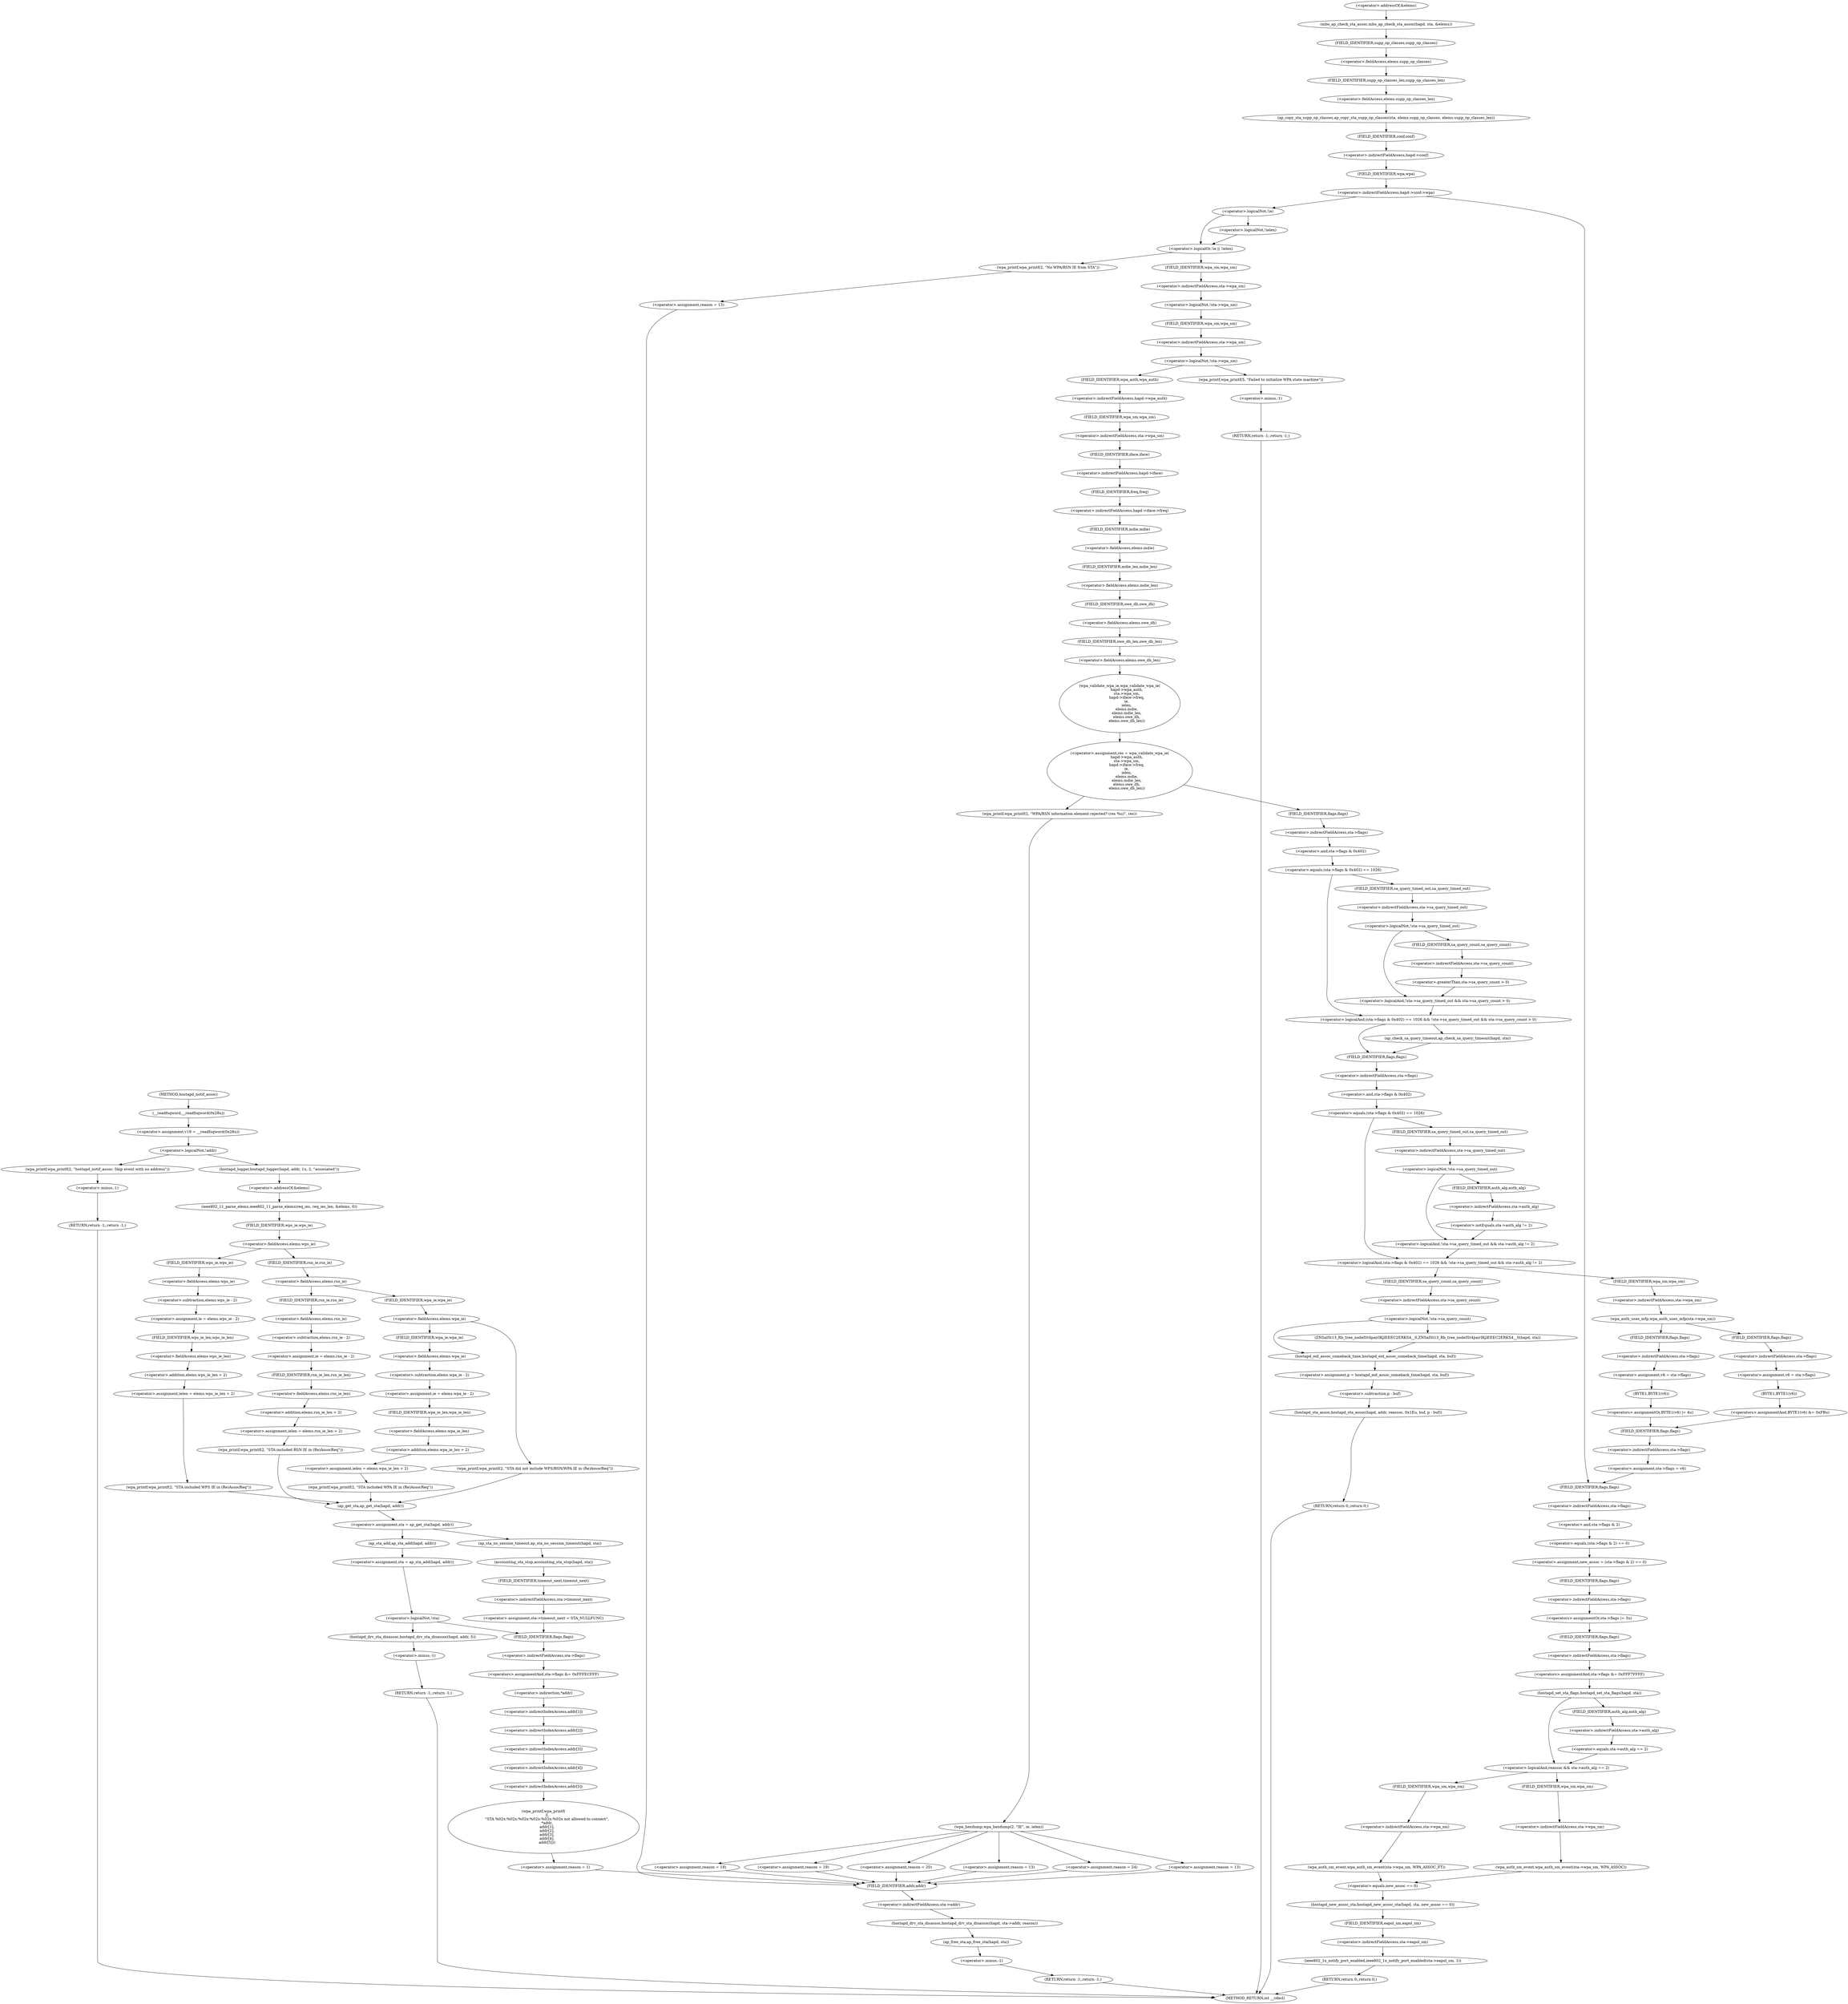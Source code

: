 digraph hostapd_notif_assoc {  
"1000130" [label = "(<operator>.assignment,v19 = __readfsqword(0x28u))" ]
"1000132" [label = "(__readfsqword,__readfsqword(0x28u))" ]
"1000135" [label = "(<operator>.logicalNot,!addr)" ]
"1000138" [label = "(wpa_printf,wpa_printf(2, \"hostapd_notif_assoc: Skip event with no address\"))" ]
"1000141" [label = "(RETURN,return -1;,return -1;)" ]
"1000142" [label = "(<operator>.minus,-1)" ]
"1000144" [label = "(hostapd_logger,hostapd_logger(hapd, addr, 1u, 2, \"associated\"))" ]
"1000150" [label = "(ieee802_11_parse_elems,ieee802_11_parse_elems(req_ies, req_ies_len, &elems, 0))" ]
"1000153" [label = "(<operator>.addressOf,&elems)" ]
"1000157" [label = "(<operator>.fieldAccess,elems.wps_ie)" ]
"1000159" [label = "(FIELD_IDENTIFIER,wps_ie,wps_ie)" ]
"1000161" [label = "(<operator>.assignment,ie = elems.wps_ie - 2)" ]
"1000163" [label = "(<operator>.subtraction,elems.wps_ie - 2)" ]
"1000164" [label = "(<operator>.fieldAccess,elems.wps_ie)" ]
"1000166" [label = "(FIELD_IDENTIFIER,wps_ie,wps_ie)" ]
"1000168" [label = "(<operator>.assignment,ielen = elems.wps_ie_len + 2)" ]
"1000170" [label = "(<operator>.addition,elems.wps_ie_len + 2)" ]
"1000171" [label = "(<operator>.fieldAccess,elems.wps_ie_len)" ]
"1000173" [label = "(FIELD_IDENTIFIER,wps_ie_len,wps_ie_len)" ]
"1000175" [label = "(wpa_printf,wpa_printf(2, \"STA included WPS IE in (Re)AssocReq\"))" ]
"1000180" [label = "(<operator>.fieldAccess,elems.rsn_ie)" ]
"1000182" [label = "(FIELD_IDENTIFIER,rsn_ie,rsn_ie)" ]
"1000184" [label = "(<operator>.assignment,ie = elems.rsn_ie - 2)" ]
"1000186" [label = "(<operator>.subtraction,elems.rsn_ie - 2)" ]
"1000187" [label = "(<operator>.fieldAccess,elems.rsn_ie)" ]
"1000189" [label = "(FIELD_IDENTIFIER,rsn_ie,rsn_ie)" ]
"1000191" [label = "(<operator>.assignment,ielen = elems.rsn_ie_len + 2)" ]
"1000193" [label = "(<operator>.addition,elems.rsn_ie_len + 2)" ]
"1000194" [label = "(<operator>.fieldAccess,elems.rsn_ie_len)" ]
"1000196" [label = "(FIELD_IDENTIFIER,rsn_ie_len,rsn_ie_len)" ]
"1000198" [label = "(wpa_printf,wpa_printf(2, \"STA included RSN IE in (Re)AssocReq\"))" ]
"1000203" [label = "(<operator>.fieldAccess,elems.wpa_ie)" ]
"1000205" [label = "(FIELD_IDENTIFIER,wpa_ie,wpa_ie)" ]
"1000207" [label = "(<operator>.assignment,ie = elems.wpa_ie - 2)" ]
"1000209" [label = "(<operator>.subtraction,elems.wpa_ie - 2)" ]
"1000210" [label = "(<operator>.fieldAccess,elems.wpa_ie)" ]
"1000212" [label = "(FIELD_IDENTIFIER,wpa_ie,wpa_ie)" ]
"1000214" [label = "(<operator>.assignment,ielen = elems.wpa_ie_len + 2)" ]
"1000216" [label = "(<operator>.addition,elems.wpa_ie_len + 2)" ]
"1000217" [label = "(<operator>.fieldAccess,elems.wpa_ie_len)" ]
"1000219" [label = "(FIELD_IDENTIFIER,wpa_ie_len,wpa_ie_len)" ]
"1000221" [label = "(wpa_printf,wpa_printf(2, \"STA included WPA IE in (Re)AssocReq\"))" ]
"1000228" [label = "(wpa_printf,wpa_printf(2, \"STA did not include WPS/RSN/WPA IE in (Re)AssocReq\"))" ]
"1000231" [label = "(<operator>.assignment,sta = ap_get_sta(hapd, addr))" ]
"1000233" [label = "(ap_get_sta,ap_get_sta(hapd, addr))" ]
"1000239" [label = "(ap_sta_no_session_timeout,ap_sta_no_session_timeout(hapd, sta))" ]
"1000242" [label = "(accounting_sta_stop,accounting_sta_stop(hapd, sta))" ]
"1000245" [label = "(<operator>.assignment,sta->timeout_next = STA_NULLFUNC)" ]
"1000246" [label = "(<operator>.indirectFieldAccess,sta->timeout_next)" ]
"1000248" [label = "(FIELD_IDENTIFIER,timeout_next,timeout_next)" ]
"1000252" [label = "(<operator>.assignment,sta = ap_sta_add(hapd, addr))" ]
"1000254" [label = "(ap_sta_add,ap_sta_add(hapd, addr))" ]
"1000258" [label = "(<operator>.logicalNot,!sta)" ]
"1000261" [label = "(hostapd_drv_sta_disassoc,hostapd_drv_sta_disassoc(hapd, addr, 5))" ]
"1000265" [label = "(RETURN,return -1;,return -1;)" ]
"1000266" [label = "(<operator>.minus,-1)" ]
"1000268" [label = "(<operators>.assignmentAnd,sta->flags &= 0xFFFECFFF)" ]
"1000269" [label = "(<operator>.indirectFieldAccess,sta->flags)" ]
"1000271" [label = "(FIELD_IDENTIFIER,flags,flags)" ]
"1000274" [label = "(wpa_printf,wpa_printf(\n      3,\n      \"STA %02x:%02x:%02x:%02x:%02x:%02x not allowed to connect\",\n      *addr,\n      addr[1],\n      addr[2],\n      addr[3],\n      addr[4],\n      addr[5]))" ]
"1000277" [label = "(<operator>.indirection,*addr)" ]
"1000279" [label = "(<operator>.indirectIndexAccess,addr[1])" ]
"1000282" [label = "(<operator>.indirectIndexAccess,addr[2])" ]
"1000285" [label = "(<operator>.indirectIndexAccess,addr[3])" ]
"1000288" [label = "(<operator>.indirectIndexAccess,addr[4])" ]
"1000291" [label = "(<operator>.indirectIndexAccess,addr[5])" ]
"1000294" [label = "(<operator>.assignment,reason = 1)" ]
"1000298" [label = "(hostapd_drv_sta_disassoc,hostapd_drv_sta_disassoc(hapd, sta->addr, reason))" ]
"1000300" [label = "(<operator>.indirectFieldAccess,sta->addr)" ]
"1000302" [label = "(FIELD_IDENTIFIER,addr,addr)" ]
"1000304" [label = "(ap_free_sta,ap_free_sta(hapd, sta))" ]
"1000307" [label = "(RETURN,return -1;,return -1;)" ]
"1000308" [label = "(<operator>.minus,-1)" ]
"1000310" [label = "(mbo_ap_check_sta_assoc,mbo_ap_check_sta_assoc(hapd, sta, &elems))" ]
"1000313" [label = "(<operator>.addressOf,&elems)" ]
"1000315" [label = "(ap_copy_sta_supp_op_classes,ap_copy_sta_supp_op_classes(sta, elems.supp_op_classes, elems.supp_op_classes_len))" ]
"1000317" [label = "(<operator>.fieldAccess,elems.supp_op_classes)" ]
"1000319" [label = "(FIELD_IDENTIFIER,supp_op_classes,supp_op_classes)" ]
"1000320" [label = "(<operator>.fieldAccess,elems.supp_op_classes_len)" ]
"1000322" [label = "(FIELD_IDENTIFIER,supp_op_classes_len,supp_op_classes_len)" ]
"1000324" [label = "(<operator>.indirectFieldAccess,hapd->conf->wpa)" ]
"1000325" [label = "(<operator>.indirectFieldAccess,hapd->conf)" ]
"1000327" [label = "(FIELD_IDENTIFIER,conf,conf)" ]
"1000328" [label = "(FIELD_IDENTIFIER,wpa,wpa)" ]
"1000331" [label = "(<operator>.logicalOr,!ie || !ielen)" ]
"1000332" [label = "(<operator>.logicalNot,!ie)" ]
"1000334" [label = "(<operator>.logicalNot,!ielen)" ]
"1000337" [label = "(wpa_printf,wpa_printf(2, \"No WPA/RSN IE from STA\"))" ]
"1000340" [label = "(<operator>.assignment,reason = 13)" ]
"1000345" [label = "(<operator>.logicalNot,!sta->wpa_sm)" ]
"1000346" [label = "(<operator>.indirectFieldAccess,sta->wpa_sm)" ]
"1000348" [label = "(FIELD_IDENTIFIER,wpa_sm,wpa_sm)" ]
"1000350" [label = "(<operator>.logicalNot,!sta->wpa_sm)" ]
"1000351" [label = "(<operator>.indirectFieldAccess,sta->wpa_sm)" ]
"1000353" [label = "(FIELD_IDENTIFIER,wpa_sm,wpa_sm)" ]
"1000355" [label = "(wpa_printf,wpa_printf(5, \"Failed to initialize WPA state machine\"))" ]
"1000358" [label = "(RETURN,return -1;,return -1;)" ]
"1000359" [label = "(<operator>.minus,-1)" ]
"1000361" [label = "(<operator>.assignment,res = wpa_validate_wpa_ie(\n            hapd->wpa_auth,\n            sta->wpa_sm,\n            hapd->iface->freq,\n            ie,\n            ielen,\n            elems.mdie,\n            elems.mdie_len,\n            elems.owe_dh,\n            elems.owe_dh_len))" ]
"1000363" [label = "(wpa_validate_wpa_ie,wpa_validate_wpa_ie(\n            hapd->wpa_auth,\n            sta->wpa_sm,\n            hapd->iface->freq,\n            ie,\n            ielen,\n            elems.mdie,\n            elems.mdie_len,\n            elems.owe_dh,\n            elems.owe_dh_len))" ]
"1000364" [label = "(<operator>.indirectFieldAccess,hapd->wpa_auth)" ]
"1000366" [label = "(FIELD_IDENTIFIER,wpa_auth,wpa_auth)" ]
"1000367" [label = "(<operator>.indirectFieldAccess,sta->wpa_sm)" ]
"1000369" [label = "(FIELD_IDENTIFIER,wpa_sm,wpa_sm)" ]
"1000370" [label = "(<operator>.indirectFieldAccess,hapd->iface->freq)" ]
"1000371" [label = "(<operator>.indirectFieldAccess,hapd->iface)" ]
"1000373" [label = "(FIELD_IDENTIFIER,iface,iface)" ]
"1000374" [label = "(FIELD_IDENTIFIER,freq,freq)" ]
"1000377" [label = "(<operator>.fieldAccess,elems.mdie)" ]
"1000379" [label = "(FIELD_IDENTIFIER,mdie,mdie)" ]
"1000380" [label = "(<operator>.fieldAccess,elems.mdie_len)" ]
"1000382" [label = "(FIELD_IDENTIFIER,mdie_len,mdie_len)" ]
"1000383" [label = "(<operator>.fieldAccess,elems.owe_dh)" ]
"1000385" [label = "(FIELD_IDENTIFIER,owe_dh,owe_dh)" ]
"1000386" [label = "(<operator>.fieldAccess,elems.owe_dh_len)" ]
"1000388" [label = "(FIELD_IDENTIFIER,owe_dh_len,owe_dh_len)" ]
"1000392" [label = "(wpa_printf,wpa_printf(2, \"WPA/RSN information element rejected? (res %u)\", res))" ]
"1000396" [label = "(wpa_hexdump,wpa_hexdump(2, \"IE\", ie, ielen))" ]
"1000405" [label = "(<operator>.assignment,reason = 18)" ]
"1000410" [label = "(<operator>.assignment,reason = 19)" ]
"1000415" [label = "(<operator>.assignment,reason = 20)" ]
"1000420" [label = "(<operator>.assignment,reason = 13)" ]
"1000425" [label = "(<operator>.assignment,reason = 24)" ]
"1000430" [label = "(<operator>.assignment,reason = 13)" ]
"1000436" [label = "(<operator>.logicalAnd,(sta->flags & 0x402) == 1026 && !sta->sa_query_timed_out && sta->sa_query_count > 0)" ]
"1000437" [label = "(<operator>.equals,(sta->flags & 0x402) == 1026)" ]
"1000438" [label = "(<operator>.and,sta->flags & 0x402)" ]
"1000439" [label = "(<operator>.indirectFieldAccess,sta->flags)" ]
"1000441" [label = "(FIELD_IDENTIFIER,flags,flags)" ]
"1000444" [label = "(<operator>.logicalAnd,!sta->sa_query_timed_out && sta->sa_query_count > 0)" ]
"1000445" [label = "(<operator>.logicalNot,!sta->sa_query_timed_out)" ]
"1000446" [label = "(<operator>.indirectFieldAccess,sta->sa_query_timed_out)" ]
"1000448" [label = "(FIELD_IDENTIFIER,sa_query_timed_out,sa_query_timed_out)" ]
"1000449" [label = "(<operator>.greaterThan,sta->sa_query_count > 0)" ]
"1000450" [label = "(<operator>.indirectFieldAccess,sta->sa_query_count)" ]
"1000452" [label = "(FIELD_IDENTIFIER,sa_query_count,sa_query_count)" ]
"1000454" [label = "(ap_check_sa_query_timeout,ap_check_sa_query_timeout(hapd, sta))" ]
"1000458" [label = "(<operator>.logicalAnd,(sta->flags & 0x402) == 1026 && !sta->sa_query_timed_out && sta->auth_alg != 2)" ]
"1000459" [label = "(<operator>.equals,(sta->flags & 0x402) == 1026)" ]
"1000460" [label = "(<operator>.and,sta->flags & 0x402)" ]
"1000461" [label = "(<operator>.indirectFieldAccess,sta->flags)" ]
"1000463" [label = "(FIELD_IDENTIFIER,flags,flags)" ]
"1000466" [label = "(<operator>.logicalAnd,!sta->sa_query_timed_out && sta->auth_alg != 2)" ]
"1000467" [label = "(<operator>.logicalNot,!sta->sa_query_timed_out)" ]
"1000468" [label = "(<operator>.indirectFieldAccess,sta->sa_query_timed_out)" ]
"1000470" [label = "(FIELD_IDENTIFIER,sa_query_timed_out,sa_query_timed_out)" ]
"1000471" [label = "(<operator>.notEquals,sta->auth_alg != 2)" ]
"1000472" [label = "(<operator>.indirectFieldAccess,sta->auth_alg)" ]
"1000474" [label = "(FIELD_IDENTIFIER,auth_alg,auth_alg)" ]
"1000478" [label = "(<operator>.logicalNot,!sta->sa_query_count)" ]
"1000479" [label = "(<operator>.indirectFieldAccess,sta->sa_query_count)" ]
"1000481" [label = "(FIELD_IDENTIFIER,sa_query_count,sa_query_count)" ]
"1000482" [label = "(ZNSaISt13_Rb_tree_nodeISt4pairIKjlEEEC2ERKS4__0,ZNSaISt13_Rb_tree_nodeISt4pairIKjlEEEC2ERKS4__0(hapd, sta))" ]
"1000485" [label = "(<operator>.assignment,p = hostapd_eid_assoc_comeback_time(hapd, sta, buf))" ]
"1000487" [label = "(hostapd_eid_assoc_comeback_time,hostapd_eid_assoc_comeback_time(hapd, sta, buf))" ]
"1000491" [label = "(hostapd_sta_assoc,hostapd_sta_assoc(hapd, addr, reassoc, 0x1Eu, buf, p - buf))" ]
"1000497" [label = "(<operator>.subtraction,p - buf)" ]
"1000500" [label = "(RETURN,return 0;,return 0;)" ]
"1000503" [label = "(wpa_auth_uses_mfp,wpa_auth_uses_mfp(sta->wpa_sm))" ]
"1000504" [label = "(<operator>.indirectFieldAccess,sta->wpa_sm)" ]
"1000506" [label = "(FIELD_IDENTIFIER,wpa_sm,wpa_sm)" ]
"1000508" [label = "(<operator>.assignment,v6 = sta->flags)" ]
"1000510" [label = "(<operator>.indirectFieldAccess,sta->flags)" ]
"1000512" [label = "(FIELD_IDENTIFIER,flags,flags)" ]
"1000513" [label = "(<operators>.assignmentOr,BYTE1(v6) |= 4u)" ]
"1000514" [label = "(BYTE1,BYTE1(v6))" ]
"1000519" [label = "(<operator>.assignment,v6 = sta->flags)" ]
"1000521" [label = "(<operator>.indirectFieldAccess,sta->flags)" ]
"1000523" [label = "(FIELD_IDENTIFIER,flags,flags)" ]
"1000524" [label = "(<operators>.assignmentAnd,BYTE1(v6) &= 0xFBu)" ]
"1000525" [label = "(BYTE1,BYTE1(v6))" ]
"1000528" [label = "(<operator>.assignment,sta->flags = v6)" ]
"1000529" [label = "(<operator>.indirectFieldAccess,sta->flags)" ]
"1000531" [label = "(FIELD_IDENTIFIER,flags,flags)" ]
"1000533" [label = "(<operator>.assignment,new_assoc = (sta->flags & 2) == 0)" ]
"1000535" [label = "(<operator>.equals,(sta->flags & 2) == 0)" ]
"1000536" [label = "(<operator>.and,sta->flags & 2)" ]
"1000537" [label = "(<operator>.indirectFieldAccess,sta->flags)" ]
"1000539" [label = "(FIELD_IDENTIFIER,flags,flags)" ]
"1000542" [label = "(<operators>.assignmentOr,sta->flags |= 3u)" ]
"1000543" [label = "(<operator>.indirectFieldAccess,sta->flags)" ]
"1000545" [label = "(FIELD_IDENTIFIER,flags,flags)" ]
"1000547" [label = "(<operators>.assignmentAnd,sta->flags &= 0xFFF7FFFF)" ]
"1000548" [label = "(<operator>.indirectFieldAccess,sta->flags)" ]
"1000550" [label = "(FIELD_IDENTIFIER,flags,flags)" ]
"1000552" [label = "(hostapd_set_sta_flags,hostapd_set_sta_flags(hapd, sta))" ]
"1000556" [label = "(<operator>.logicalAnd,reassoc && sta->auth_alg == 2)" ]
"1000558" [label = "(<operator>.equals,sta->auth_alg == 2)" ]
"1000559" [label = "(<operator>.indirectFieldAccess,sta->auth_alg)" ]
"1000561" [label = "(FIELD_IDENTIFIER,auth_alg,auth_alg)" ]
"1000563" [label = "(wpa_auth_sm_event,wpa_auth_sm_event(sta->wpa_sm, WPA_ASSOC_FT))" ]
"1000564" [label = "(<operator>.indirectFieldAccess,sta->wpa_sm)" ]
"1000566" [label = "(FIELD_IDENTIFIER,wpa_sm,wpa_sm)" ]
"1000569" [label = "(wpa_auth_sm_event,wpa_auth_sm_event(sta->wpa_sm, WPA_ASSOC))" ]
"1000570" [label = "(<operator>.indirectFieldAccess,sta->wpa_sm)" ]
"1000572" [label = "(FIELD_IDENTIFIER,wpa_sm,wpa_sm)" ]
"1000574" [label = "(hostapd_new_assoc_sta,hostapd_new_assoc_sta(hapd, sta, new_assoc == 0))" ]
"1000577" [label = "(<operator>.equals,new_assoc == 0)" ]
"1000580" [label = "(ieee802_1x_notify_port_enabled,ieee802_1x_notify_port_enabled(sta->eapol_sm, 1))" ]
"1000581" [label = "(<operator>.indirectFieldAccess,sta->eapol_sm)" ]
"1000583" [label = "(FIELD_IDENTIFIER,eapol_sm,eapol_sm)" ]
"1000585" [label = "(RETURN,return 0;,return 0;)" ]
"1000112" [label = "(METHOD,hostapd_notif_assoc)" ]
"1000587" [label = "(METHOD_RETURN,int __cdecl)" ]
  "1000130" -> "1000135" 
  "1000132" -> "1000130" 
  "1000135" -> "1000138" 
  "1000135" -> "1000144" 
  "1000138" -> "1000142" 
  "1000141" -> "1000587" 
  "1000142" -> "1000141" 
  "1000144" -> "1000153" 
  "1000150" -> "1000159" 
  "1000153" -> "1000150" 
  "1000157" -> "1000166" 
  "1000157" -> "1000182" 
  "1000159" -> "1000157" 
  "1000161" -> "1000173" 
  "1000163" -> "1000161" 
  "1000164" -> "1000163" 
  "1000166" -> "1000164" 
  "1000168" -> "1000175" 
  "1000170" -> "1000168" 
  "1000171" -> "1000170" 
  "1000173" -> "1000171" 
  "1000175" -> "1000233" 
  "1000180" -> "1000189" 
  "1000180" -> "1000205" 
  "1000182" -> "1000180" 
  "1000184" -> "1000196" 
  "1000186" -> "1000184" 
  "1000187" -> "1000186" 
  "1000189" -> "1000187" 
  "1000191" -> "1000198" 
  "1000193" -> "1000191" 
  "1000194" -> "1000193" 
  "1000196" -> "1000194" 
  "1000198" -> "1000233" 
  "1000203" -> "1000212" 
  "1000203" -> "1000228" 
  "1000205" -> "1000203" 
  "1000207" -> "1000219" 
  "1000209" -> "1000207" 
  "1000210" -> "1000209" 
  "1000212" -> "1000210" 
  "1000214" -> "1000221" 
  "1000216" -> "1000214" 
  "1000217" -> "1000216" 
  "1000219" -> "1000217" 
  "1000221" -> "1000233" 
  "1000228" -> "1000233" 
  "1000231" -> "1000239" 
  "1000231" -> "1000254" 
  "1000233" -> "1000231" 
  "1000239" -> "1000242" 
  "1000242" -> "1000248" 
  "1000245" -> "1000271" 
  "1000246" -> "1000245" 
  "1000248" -> "1000246" 
  "1000252" -> "1000258" 
  "1000254" -> "1000252" 
  "1000258" -> "1000261" 
  "1000258" -> "1000271" 
  "1000261" -> "1000266" 
  "1000265" -> "1000587" 
  "1000266" -> "1000265" 
  "1000268" -> "1000277" 
  "1000269" -> "1000268" 
  "1000271" -> "1000269" 
  "1000274" -> "1000294" 
  "1000277" -> "1000279" 
  "1000279" -> "1000282" 
  "1000282" -> "1000285" 
  "1000285" -> "1000288" 
  "1000288" -> "1000291" 
  "1000291" -> "1000274" 
  "1000294" -> "1000302" 
  "1000298" -> "1000304" 
  "1000300" -> "1000298" 
  "1000302" -> "1000300" 
  "1000304" -> "1000308" 
  "1000307" -> "1000587" 
  "1000308" -> "1000307" 
  "1000310" -> "1000319" 
  "1000313" -> "1000310" 
  "1000315" -> "1000327" 
  "1000317" -> "1000322" 
  "1000319" -> "1000317" 
  "1000320" -> "1000315" 
  "1000322" -> "1000320" 
  "1000324" -> "1000332" 
  "1000324" -> "1000539" 
  "1000325" -> "1000328" 
  "1000327" -> "1000325" 
  "1000328" -> "1000324" 
  "1000331" -> "1000337" 
  "1000331" -> "1000348" 
  "1000332" -> "1000331" 
  "1000332" -> "1000334" 
  "1000334" -> "1000331" 
  "1000337" -> "1000340" 
  "1000340" -> "1000302" 
  "1000345" -> "1000353" 
  "1000346" -> "1000345" 
  "1000348" -> "1000346" 
  "1000350" -> "1000355" 
  "1000350" -> "1000366" 
  "1000351" -> "1000350" 
  "1000353" -> "1000351" 
  "1000355" -> "1000359" 
  "1000358" -> "1000587" 
  "1000359" -> "1000358" 
  "1000361" -> "1000392" 
  "1000361" -> "1000441" 
  "1000363" -> "1000361" 
  "1000364" -> "1000369" 
  "1000366" -> "1000364" 
  "1000367" -> "1000373" 
  "1000369" -> "1000367" 
  "1000370" -> "1000379" 
  "1000371" -> "1000374" 
  "1000373" -> "1000371" 
  "1000374" -> "1000370" 
  "1000377" -> "1000382" 
  "1000379" -> "1000377" 
  "1000380" -> "1000385" 
  "1000382" -> "1000380" 
  "1000383" -> "1000388" 
  "1000385" -> "1000383" 
  "1000386" -> "1000363" 
  "1000388" -> "1000386" 
  "1000392" -> "1000396" 
  "1000396" -> "1000405" 
  "1000396" -> "1000410" 
  "1000396" -> "1000415" 
  "1000396" -> "1000420" 
  "1000396" -> "1000425" 
  "1000396" -> "1000430" 
  "1000405" -> "1000302" 
  "1000410" -> "1000302" 
  "1000415" -> "1000302" 
  "1000420" -> "1000302" 
  "1000425" -> "1000302" 
  "1000430" -> "1000302" 
  "1000436" -> "1000454" 
  "1000436" -> "1000463" 
  "1000437" -> "1000436" 
  "1000437" -> "1000448" 
  "1000438" -> "1000437" 
  "1000439" -> "1000438" 
  "1000441" -> "1000439" 
  "1000444" -> "1000436" 
  "1000445" -> "1000444" 
  "1000445" -> "1000452" 
  "1000446" -> "1000445" 
  "1000448" -> "1000446" 
  "1000449" -> "1000444" 
  "1000450" -> "1000449" 
  "1000452" -> "1000450" 
  "1000454" -> "1000463" 
  "1000458" -> "1000481" 
  "1000458" -> "1000506" 
  "1000459" -> "1000458" 
  "1000459" -> "1000470" 
  "1000460" -> "1000459" 
  "1000461" -> "1000460" 
  "1000463" -> "1000461" 
  "1000466" -> "1000458" 
  "1000467" -> "1000466" 
  "1000467" -> "1000474" 
  "1000468" -> "1000467" 
  "1000470" -> "1000468" 
  "1000471" -> "1000466" 
  "1000472" -> "1000471" 
  "1000474" -> "1000472" 
  "1000478" -> "1000482" 
  "1000478" -> "1000487" 
  "1000479" -> "1000478" 
  "1000481" -> "1000479" 
  "1000482" -> "1000487" 
  "1000485" -> "1000497" 
  "1000487" -> "1000485" 
  "1000491" -> "1000500" 
  "1000497" -> "1000491" 
  "1000500" -> "1000587" 
  "1000503" -> "1000512" 
  "1000503" -> "1000523" 
  "1000504" -> "1000503" 
  "1000506" -> "1000504" 
  "1000508" -> "1000514" 
  "1000510" -> "1000508" 
  "1000512" -> "1000510" 
  "1000513" -> "1000531" 
  "1000514" -> "1000513" 
  "1000519" -> "1000525" 
  "1000521" -> "1000519" 
  "1000523" -> "1000521" 
  "1000524" -> "1000531" 
  "1000525" -> "1000524" 
  "1000528" -> "1000539" 
  "1000529" -> "1000528" 
  "1000531" -> "1000529" 
  "1000533" -> "1000545" 
  "1000535" -> "1000533" 
  "1000536" -> "1000535" 
  "1000537" -> "1000536" 
  "1000539" -> "1000537" 
  "1000542" -> "1000550" 
  "1000543" -> "1000542" 
  "1000545" -> "1000543" 
  "1000547" -> "1000552" 
  "1000548" -> "1000547" 
  "1000550" -> "1000548" 
  "1000552" -> "1000556" 
  "1000552" -> "1000561" 
  "1000556" -> "1000566" 
  "1000556" -> "1000572" 
  "1000558" -> "1000556" 
  "1000559" -> "1000558" 
  "1000561" -> "1000559" 
  "1000563" -> "1000577" 
  "1000564" -> "1000563" 
  "1000566" -> "1000564" 
  "1000569" -> "1000577" 
  "1000570" -> "1000569" 
  "1000572" -> "1000570" 
  "1000574" -> "1000583" 
  "1000577" -> "1000574" 
  "1000580" -> "1000585" 
  "1000581" -> "1000580" 
  "1000583" -> "1000581" 
  "1000585" -> "1000587" 
  "1000112" -> "1000132" 
}
